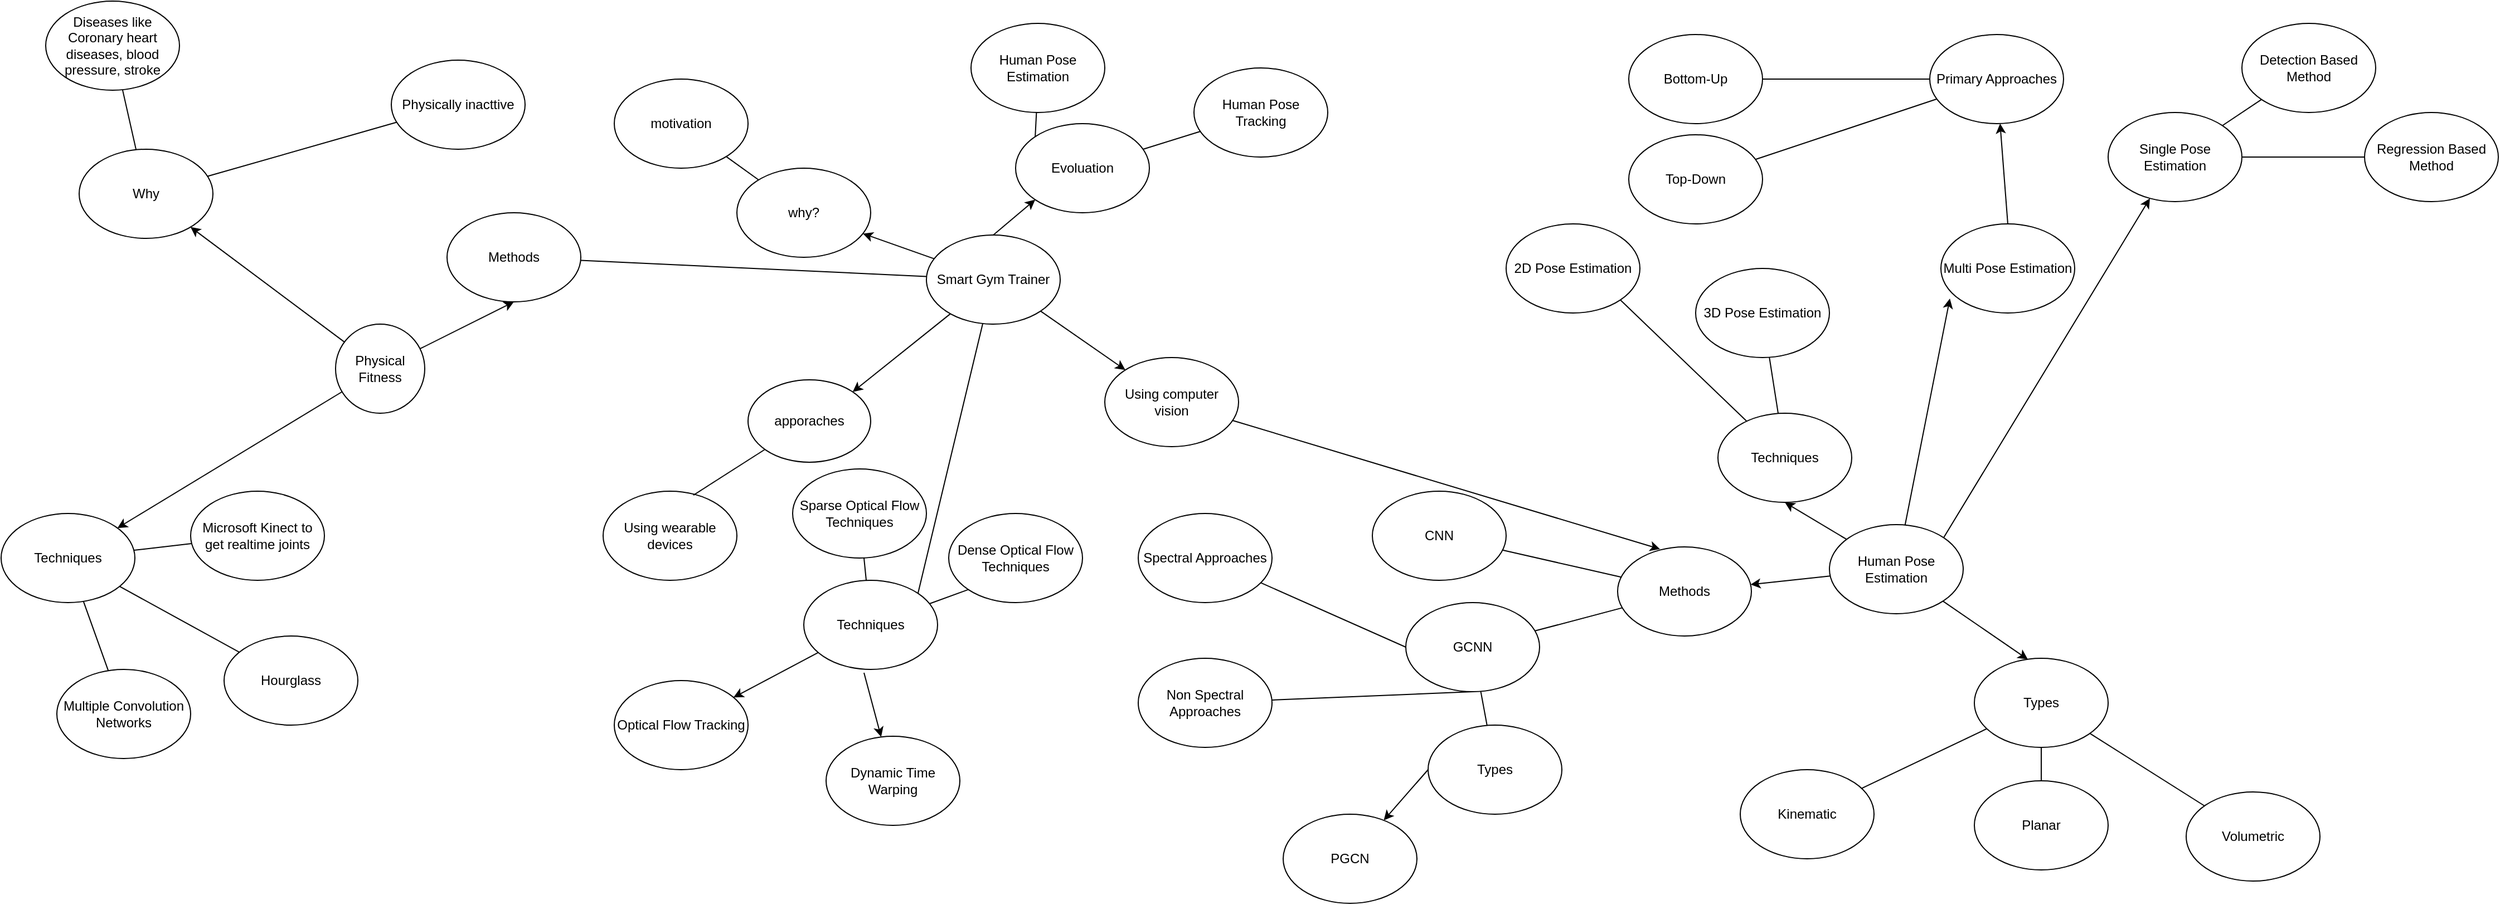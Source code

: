 <mxfile version="18.2.0" type="github">
  <diagram id="6a731a19-8d31-9384-78a2-239565b7b9f0" name="Page-1">
    <mxGraphModel dx="3760" dy="737" grid="1" gridSize="10" guides="1" tooltips="1" connect="1" arrows="1" fold="1" page="1" pageScale="1" pageWidth="1169" pageHeight="827" background="none" math="0" shadow="0">
      <root>
        <mxCell id="0" />
        <mxCell id="1" parent="0" />
        <mxCell id="kBjCQtuUGjo8xMoTbUDO-1546" value="Human Pose Estimation" style="ellipse;whiteSpace=wrap;html=1;" parent="1" vertex="1">
          <mxGeometry x="260" y="470" width="120" height="80" as="geometry" />
        </mxCell>
        <mxCell id="kBjCQtuUGjo8xMoTbUDO-1547" value="Techniques&lt;br&gt;" style="ellipse;whiteSpace=wrap;html=1;" parent="1" vertex="1">
          <mxGeometry x="160" y="370" width="120" height="80" as="geometry" />
        </mxCell>
        <mxCell id="kBjCQtuUGjo8xMoTbUDO-1548" value="2D Pose Estimation" style="ellipse;whiteSpace=wrap;html=1;" parent="1" vertex="1">
          <mxGeometry x="-30" y="200" width="120" height="80" as="geometry" />
        </mxCell>
        <mxCell id="kBjCQtuUGjo8xMoTbUDO-1549" value="3D Pose Estimation" style="ellipse;whiteSpace=wrap;html=1;" parent="1" vertex="1">
          <mxGeometry x="140" y="240" width="120" height="80" as="geometry" />
        </mxCell>
        <mxCell id="kBjCQtuUGjo8xMoTbUDO-1550" value="" style="endArrow=classic;html=1;rounded=0;entryX=0.5;entryY=1;entryDx=0;entryDy=0;" parent="1" source="kBjCQtuUGjo8xMoTbUDO-1546" target="kBjCQtuUGjo8xMoTbUDO-1547" edge="1">
          <mxGeometry width="50" height="50" relative="1" as="geometry">
            <mxPoint x="780" y="620" as="sourcePoint" />
            <mxPoint x="830" y="570" as="targetPoint" />
          </mxGeometry>
        </mxCell>
        <mxCell id="kBjCQtuUGjo8xMoTbUDO-1551" value="" style="endArrow=none;html=1;rounded=0;entryX=1;entryY=1;entryDx=0;entryDy=0;" parent="1" source="kBjCQtuUGjo8xMoTbUDO-1547" target="kBjCQtuUGjo8xMoTbUDO-1548" edge="1">
          <mxGeometry width="50" height="50" relative="1" as="geometry">
            <mxPoint x="780" y="620" as="sourcePoint" />
            <mxPoint x="830" y="570" as="targetPoint" />
          </mxGeometry>
        </mxCell>
        <mxCell id="kBjCQtuUGjo8xMoTbUDO-1552" value="" style="endArrow=none;html=1;rounded=0;" parent="1" source="kBjCQtuUGjo8xMoTbUDO-1547" target="kBjCQtuUGjo8xMoTbUDO-1549" edge="1">
          <mxGeometry width="50" height="50" relative="1" as="geometry">
            <mxPoint x="780" y="620" as="sourcePoint" />
            <mxPoint x="830" y="570" as="targetPoint" />
          </mxGeometry>
        </mxCell>
        <mxCell id="kBjCQtuUGjo8xMoTbUDO-1553" value="Types" style="ellipse;whiteSpace=wrap;html=1;" parent="1" vertex="1">
          <mxGeometry x="390" y="590" width="120" height="80" as="geometry" />
        </mxCell>
        <mxCell id="kBjCQtuUGjo8xMoTbUDO-1554" value="" style="endArrow=classic;html=1;rounded=0;entryX=0.4;entryY=0.013;entryDx=0;entryDy=0;entryPerimeter=0;" parent="1" source="kBjCQtuUGjo8xMoTbUDO-1546" target="kBjCQtuUGjo8xMoTbUDO-1553" edge="1">
          <mxGeometry width="50" height="50" relative="1" as="geometry">
            <mxPoint x="780" y="620" as="sourcePoint" />
            <mxPoint x="830" y="570" as="targetPoint" />
          </mxGeometry>
        </mxCell>
        <mxCell id="kBjCQtuUGjo8xMoTbUDO-1555" value="Kinematic" style="ellipse;whiteSpace=wrap;html=1;" parent="1" vertex="1">
          <mxGeometry x="180" y="690" width="120" height="80" as="geometry" />
        </mxCell>
        <mxCell id="kBjCQtuUGjo8xMoTbUDO-1556" value="Planar" style="ellipse;whiteSpace=wrap;html=1;" parent="1" vertex="1">
          <mxGeometry x="390" y="700" width="120" height="80" as="geometry" />
        </mxCell>
        <mxCell id="kBjCQtuUGjo8xMoTbUDO-1557" value="Volumetric" style="ellipse;whiteSpace=wrap;html=1;" parent="1" vertex="1">
          <mxGeometry x="580" y="710" width="120" height="80" as="geometry" />
        </mxCell>
        <mxCell id="kBjCQtuUGjo8xMoTbUDO-1558" value="" style="endArrow=none;html=1;rounded=0;" parent="1" source="kBjCQtuUGjo8xMoTbUDO-1555" target="kBjCQtuUGjo8xMoTbUDO-1553" edge="1">
          <mxGeometry width="50" height="50" relative="1" as="geometry">
            <mxPoint x="780" y="620" as="sourcePoint" />
            <mxPoint x="830" y="570" as="targetPoint" />
          </mxGeometry>
        </mxCell>
        <mxCell id="kBjCQtuUGjo8xMoTbUDO-1559" value="" style="endArrow=none;html=1;rounded=0;" parent="1" source="kBjCQtuUGjo8xMoTbUDO-1556" target="kBjCQtuUGjo8xMoTbUDO-1553" edge="1">
          <mxGeometry width="50" height="50" relative="1" as="geometry">
            <mxPoint x="780" y="620" as="sourcePoint" />
            <mxPoint x="830" y="570" as="targetPoint" />
          </mxGeometry>
        </mxCell>
        <mxCell id="kBjCQtuUGjo8xMoTbUDO-1560" value="" style="endArrow=none;html=1;rounded=0;" parent="1" source="kBjCQtuUGjo8xMoTbUDO-1553" target="kBjCQtuUGjo8xMoTbUDO-1557" edge="1">
          <mxGeometry width="50" height="50" relative="1" as="geometry">
            <mxPoint x="780" y="620" as="sourcePoint" />
            <mxPoint x="830" y="570" as="targetPoint" />
          </mxGeometry>
        </mxCell>
        <mxCell id="kBjCQtuUGjo8xMoTbUDO-1561" value="Primary Approaches" style="ellipse;whiteSpace=wrap;html=1;" parent="1" vertex="1">
          <mxGeometry x="350" y="30" width="120" height="80" as="geometry" />
        </mxCell>
        <mxCell id="kBjCQtuUGjo8xMoTbUDO-1562" value="" style="endArrow=classic;html=1;rounded=0;exitX=0.5;exitY=0;exitDx=0;exitDy=0;" parent="1" source="kBjCQtuUGjo8xMoTbUDO-1570" target="kBjCQtuUGjo8xMoTbUDO-1561" edge="1">
          <mxGeometry width="50" height="50" relative="1" as="geometry">
            <mxPoint x="780" y="620" as="sourcePoint" />
            <mxPoint x="830" y="570" as="targetPoint" />
          </mxGeometry>
        </mxCell>
        <mxCell id="kBjCQtuUGjo8xMoTbUDO-1563" value="Bottom-Up" style="ellipse;whiteSpace=wrap;html=1;" parent="1" vertex="1">
          <mxGeometry x="80" y="30" width="120" height="80" as="geometry" />
        </mxCell>
        <mxCell id="kBjCQtuUGjo8xMoTbUDO-1564" value="Top-Down" style="ellipse;whiteSpace=wrap;html=1;" parent="1" vertex="1">
          <mxGeometry x="80" y="120" width="120" height="80" as="geometry" />
        </mxCell>
        <mxCell id="kBjCQtuUGjo8xMoTbUDO-1565" value="" style="endArrow=none;html=1;rounded=0;" parent="1" source="kBjCQtuUGjo8xMoTbUDO-1561" target="kBjCQtuUGjo8xMoTbUDO-1564" edge="1">
          <mxGeometry width="50" height="50" relative="1" as="geometry">
            <mxPoint x="780" y="620" as="sourcePoint" />
            <mxPoint x="830" y="570" as="targetPoint" />
          </mxGeometry>
        </mxCell>
        <mxCell id="kBjCQtuUGjo8xMoTbUDO-1566" value="" style="endArrow=none;html=1;rounded=0;" parent="1" source="kBjCQtuUGjo8xMoTbUDO-1561" target="kBjCQtuUGjo8xMoTbUDO-1563" edge="1">
          <mxGeometry width="50" height="50" relative="1" as="geometry">
            <mxPoint x="780" y="620" as="sourcePoint" />
            <mxPoint x="830" y="570" as="targetPoint" />
          </mxGeometry>
        </mxCell>
        <mxCell id="kBjCQtuUGjo8xMoTbUDO-1567" value="Methods" style="ellipse;whiteSpace=wrap;html=1;" parent="1" vertex="1">
          <mxGeometry x="70" y="490" width="120" height="80" as="geometry" />
        </mxCell>
        <mxCell id="kBjCQtuUGjo8xMoTbUDO-1568" value="" style="endArrow=classic;html=1;rounded=0;" parent="1" source="kBjCQtuUGjo8xMoTbUDO-1546" target="kBjCQtuUGjo8xMoTbUDO-1567" edge="1">
          <mxGeometry width="50" height="50" relative="1" as="geometry">
            <mxPoint x="520" y="620" as="sourcePoint" />
            <mxPoint x="570" y="570" as="targetPoint" />
          </mxGeometry>
        </mxCell>
        <mxCell id="kBjCQtuUGjo8xMoTbUDO-1569" value="Single Pose Estimation" style="ellipse;whiteSpace=wrap;html=1;" parent="1" vertex="1">
          <mxGeometry x="510" y="100" width="120" height="80" as="geometry" />
        </mxCell>
        <mxCell id="kBjCQtuUGjo8xMoTbUDO-1570" value="Multi Pose Estimation" style="ellipse;whiteSpace=wrap;html=1;" parent="1" vertex="1">
          <mxGeometry x="360" y="200" width="120" height="80" as="geometry" />
        </mxCell>
        <mxCell id="kBjCQtuUGjo8xMoTbUDO-1571" value="" style="endArrow=classic;html=1;rounded=0;exitX=1;exitY=0;exitDx=0;exitDy=0;" parent="1" source="kBjCQtuUGjo8xMoTbUDO-1546" target="kBjCQtuUGjo8xMoTbUDO-1569" edge="1">
          <mxGeometry width="50" height="50" relative="1" as="geometry">
            <mxPoint x="350" y="420" as="sourcePoint" />
            <mxPoint x="400" y="370" as="targetPoint" />
          </mxGeometry>
        </mxCell>
        <mxCell id="kBjCQtuUGjo8xMoTbUDO-1572" value="" style="endArrow=classic;html=1;rounded=0;entryX=0.067;entryY=0.838;entryDx=0;entryDy=0;entryPerimeter=0;" parent="1" source="kBjCQtuUGjo8xMoTbUDO-1546" target="kBjCQtuUGjo8xMoTbUDO-1570" edge="1">
          <mxGeometry width="50" height="50" relative="1" as="geometry">
            <mxPoint x="350" y="420" as="sourcePoint" />
            <mxPoint x="400" y="370" as="targetPoint" />
          </mxGeometry>
        </mxCell>
        <mxCell id="kBjCQtuUGjo8xMoTbUDO-1573" value="Regression Based Method" style="ellipse;whiteSpace=wrap;html=1;" parent="1" vertex="1">
          <mxGeometry x="740" y="100" width="120" height="80" as="geometry" />
        </mxCell>
        <mxCell id="kBjCQtuUGjo8xMoTbUDO-1574" value="Detection Based Method" style="ellipse;whiteSpace=wrap;html=1;" parent="1" vertex="1">
          <mxGeometry x="630" y="20" width="120" height="80" as="geometry" />
        </mxCell>
        <mxCell id="kBjCQtuUGjo8xMoTbUDO-1575" value="" style="endArrow=none;html=1;rounded=0;" parent="1" source="kBjCQtuUGjo8xMoTbUDO-1569" target="kBjCQtuUGjo8xMoTbUDO-1574" edge="1">
          <mxGeometry width="50" height="50" relative="1" as="geometry">
            <mxPoint x="350" y="410" as="sourcePoint" />
            <mxPoint x="400" y="360" as="targetPoint" />
          </mxGeometry>
        </mxCell>
        <mxCell id="kBjCQtuUGjo8xMoTbUDO-1576" value="" style="endArrow=none;html=1;rounded=0;" parent="1" source="kBjCQtuUGjo8xMoTbUDO-1569" target="kBjCQtuUGjo8xMoTbUDO-1573" edge="1">
          <mxGeometry width="50" height="50" relative="1" as="geometry">
            <mxPoint x="350" y="280" as="sourcePoint" />
            <mxPoint x="400" y="230" as="targetPoint" />
          </mxGeometry>
        </mxCell>
        <mxCell id="kBjCQtuUGjo8xMoTbUDO-1577" value="CNN" style="ellipse;whiteSpace=wrap;html=1;" parent="1" vertex="1">
          <mxGeometry x="-150" y="440" width="120" height="80" as="geometry" />
        </mxCell>
        <mxCell id="kBjCQtuUGjo8xMoTbUDO-1578" value="GCNN" style="ellipse;whiteSpace=wrap;html=1;" parent="1" vertex="1">
          <mxGeometry x="-120" y="540" width="120" height="80" as="geometry" />
        </mxCell>
        <mxCell id="kBjCQtuUGjo8xMoTbUDO-1579" value="" style="endArrow=none;html=1;rounded=0;" parent="1" source="kBjCQtuUGjo8xMoTbUDO-1577" target="kBjCQtuUGjo8xMoTbUDO-1567" edge="1">
          <mxGeometry width="50" height="50" relative="1" as="geometry">
            <mxPoint x="350" y="480" as="sourcePoint" />
            <mxPoint x="400" y="430" as="targetPoint" />
          </mxGeometry>
        </mxCell>
        <mxCell id="kBjCQtuUGjo8xMoTbUDO-1580" value="" style="endArrow=none;html=1;rounded=0;" parent="1" source="kBjCQtuUGjo8xMoTbUDO-1578" target="kBjCQtuUGjo8xMoTbUDO-1567" edge="1">
          <mxGeometry width="50" height="50" relative="1" as="geometry">
            <mxPoint x="350" y="480" as="sourcePoint" />
            <mxPoint x="400" y="430" as="targetPoint" />
          </mxGeometry>
        </mxCell>
        <mxCell id="kBjCQtuUGjo8xMoTbUDO-1581" value="Spectral Approaches" style="ellipse;whiteSpace=wrap;html=1;" parent="1" vertex="1">
          <mxGeometry x="-360" y="460" width="120" height="80" as="geometry" />
        </mxCell>
        <mxCell id="kBjCQtuUGjo8xMoTbUDO-1582" value="Non Spectral Approaches" style="ellipse;whiteSpace=wrap;html=1;" parent="1" vertex="1">
          <mxGeometry x="-360" y="590" width="120" height="80" as="geometry" />
        </mxCell>
        <mxCell id="kBjCQtuUGjo8xMoTbUDO-1583" value="" style="endArrow=none;html=1;rounded=0;entryX=0;entryY=0.5;entryDx=0;entryDy=0;" parent="1" source="kBjCQtuUGjo8xMoTbUDO-1581" target="kBjCQtuUGjo8xMoTbUDO-1578" edge="1">
          <mxGeometry width="50" height="50" relative="1" as="geometry">
            <mxPoint x="-170" y="655" as="sourcePoint" />
            <mxPoint x="-120" y="605" as="targetPoint" />
          </mxGeometry>
        </mxCell>
        <mxCell id="kBjCQtuUGjo8xMoTbUDO-1584" value="" style="endArrow=none;html=1;rounded=0;entryX=0.5;entryY=1;entryDx=0;entryDy=0;" parent="1" source="kBjCQtuUGjo8xMoTbUDO-1582" target="kBjCQtuUGjo8xMoTbUDO-1578" edge="1">
          <mxGeometry width="50" height="50" relative="1" as="geometry">
            <mxPoint x="350" y="600" as="sourcePoint" />
            <mxPoint x="400" y="550" as="targetPoint" />
          </mxGeometry>
        </mxCell>
        <mxCell id="kBjCQtuUGjo8xMoTbUDO-1585" value="Types" style="ellipse;whiteSpace=wrap;html=1;" parent="1" vertex="1">
          <mxGeometry x="-100" y="650" width="120" height="80" as="geometry" />
        </mxCell>
        <mxCell id="kBjCQtuUGjo8xMoTbUDO-1586" value="" style="endArrow=none;html=1;rounded=0;" parent="1" source="kBjCQtuUGjo8xMoTbUDO-1585" target="kBjCQtuUGjo8xMoTbUDO-1578" edge="1">
          <mxGeometry width="50" height="50" relative="1" as="geometry">
            <mxPoint x="350" y="600" as="sourcePoint" />
            <mxPoint x="400" y="550" as="targetPoint" />
          </mxGeometry>
        </mxCell>
        <mxCell id="kBjCQtuUGjo8xMoTbUDO-1587" value="PGCN" style="ellipse;whiteSpace=wrap;html=1;" parent="1" vertex="1">
          <mxGeometry x="-230" y="730" width="120" height="80" as="geometry" />
        </mxCell>
        <mxCell id="kBjCQtuUGjo8xMoTbUDO-1589" value="" style="endArrow=classic;html=1;rounded=0;exitX=0;exitY=0.5;exitDx=0;exitDy=0;" parent="1" source="kBjCQtuUGjo8xMoTbUDO-1585" target="kBjCQtuUGjo8xMoTbUDO-1587" edge="1">
          <mxGeometry width="50" height="50" relative="1" as="geometry">
            <mxPoint x="350" y="600" as="sourcePoint" />
            <mxPoint x="400" y="550" as="targetPoint" />
          </mxGeometry>
        </mxCell>
        <mxCell id="kBjCQtuUGjo8xMoTbUDO-1590" value="Physical Fitness" style="ellipse;whiteSpace=wrap;html=1;aspect=fixed;" parent="1" vertex="1">
          <mxGeometry x="-1080" y="290" width="80" height="80" as="geometry" />
        </mxCell>
        <mxCell id="kBjCQtuUGjo8xMoTbUDO-1591" value="Why" style="ellipse;whiteSpace=wrap;html=1;" parent="1" vertex="1">
          <mxGeometry x="-1310" y="133" width="120" height="80" as="geometry" />
        </mxCell>
        <mxCell id="kBjCQtuUGjo8xMoTbUDO-1593" value="" style="endArrow=classic;html=1;rounded=0;" parent="1" source="kBjCQtuUGjo8xMoTbUDO-1590" target="kBjCQtuUGjo8xMoTbUDO-1591" edge="1">
          <mxGeometry width="50" height="50" relative="1" as="geometry">
            <mxPoint x="770" y="600" as="sourcePoint" />
            <mxPoint x="820" y="550" as="targetPoint" />
          </mxGeometry>
        </mxCell>
        <mxCell id="kBjCQtuUGjo8xMoTbUDO-1594" value="Methods" style="ellipse;whiteSpace=wrap;html=1;" parent="1" vertex="1">
          <mxGeometry x="-980" y="190" width="120" height="80" as="geometry" />
        </mxCell>
        <mxCell id="kBjCQtuUGjo8xMoTbUDO-1595" value="" style="endArrow=classic;html=1;rounded=0;entryX=0.5;entryY=1;entryDx=0;entryDy=0;" parent="1" source="kBjCQtuUGjo8xMoTbUDO-1590" target="kBjCQtuUGjo8xMoTbUDO-1594" edge="1">
          <mxGeometry width="50" height="50" relative="1" as="geometry">
            <mxPoint x="770" y="600" as="sourcePoint" />
            <mxPoint x="820" y="550" as="targetPoint" />
          </mxGeometry>
        </mxCell>
        <mxCell id="kBjCQtuUGjo8xMoTbUDO-1596" value="Diseases like Coronary heart diseases, blood pressure, stroke" style="ellipse;whiteSpace=wrap;html=1;" parent="1" vertex="1">
          <mxGeometry x="-1340" width="120" height="80" as="geometry" />
        </mxCell>
        <mxCell id="kBjCQtuUGjo8xMoTbUDO-1597" value="" style="endArrow=none;html=1;rounded=0;" parent="1" source="kBjCQtuUGjo8xMoTbUDO-1591" target="kBjCQtuUGjo8xMoTbUDO-1596" edge="1">
          <mxGeometry width="50" height="50" relative="1" as="geometry">
            <mxPoint x="-1065" y="433" as="sourcePoint" />
            <mxPoint x="-1015" y="383" as="targetPoint" />
          </mxGeometry>
        </mxCell>
        <mxCell id="kBjCQtuUGjo8xMoTbUDO-1598" value="Physically inacttive" style="ellipse;whiteSpace=wrap;html=1;" parent="1" vertex="1">
          <mxGeometry x="-1030" y="53" width="120" height="80" as="geometry" />
        </mxCell>
        <mxCell id="kBjCQtuUGjo8xMoTbUDO-1599" value="" style="endArrow=none;html=1;rounded=0;" parent="1" source="kBjCQtuUGjo8xMoTbUDO-1591" target="kBjCQtuUGjo8xMoTbUDO-1598" edge="1">
          <mxGeometry width="50" height="50" relative="1" as="geometry">
            <mxPoint x="-1065" y="333" as="sourcePoint" />
            <mxPoint x="-1015" y="283" as="targetPoint" />
          </mxGeometry>
        </mxCell>
        <mxCell id="kBjCQtuUGjo8xMoTbUDO-1600" value="Techniques" style="ellipse;whiteSpace=wrap;html=1;" parent="1" vertex="1">
          <mxGeometry x="-1380" y="460" width="120" height="80" as="geometry" />
        </mxCell>
        <mxCell id="kBjCQtuUGjo8xMoTbUDO-1602" value="" style="endArrow=classic;html=1;rounded=0;" parent="1" source="kBjCQtuUGjo8xMoTbUDO-1590" target="kBjCQtuUGjo8xMoTbUDO-1600" edge="1">
          <mxGeometry width="50" height="50" relative="1" as="geometry">
            <mxPoint x="730" y="480" as="sourcePoint" />
            <mxPoint x="780" y="430" as="targetPoint" />
          </mxGeometry>
        </mxCell>
        <mxCell id="kBjCQtuUGjo8xMoTbUDO-1604" value="Hourglass" style="ellipse;whiteSpace=wrap;html=1;" parent="1" vertex="1">
          <mxGeometry x="-1180" y="570" width="120" height="80" as="geometry" />
        </mxCell>
        <mxCell id="kBjCQtuUGjo8xMoTbUDO-1605" value="Microsoft Kinect to get realtime joints" style="ellipse;whiteSpace=wrap;html=1;" parent="1" vertex="1">
          <mxGeometry x="-1210" y="440" width="120" height="80" as="geometry" />
        </mxCell>
        <mxCell id="kBjCQtuUGjo8xMoTbUDO-1607" value="Multiple Convolution Networks" style="ellipse;whiteSpace=wrap;html=1;" parent="1" vertex="1">
          <mxGeometry x="-1330" y="600" width="120" height="80" as="geometry" />
        </mxCell>
        <mxCell id="kBjCQtuUGjo8xMoTbUDO-1610" value="" style="endArrow=none;html=1;rounded=0;" parent="1" source="kBjCQtuUGjo8xMoTbUDO-1600" target="kBjCQtuUGjo8xMoTbUDO-1607" edge="1">
          <mxGeometry width="50" height="50" relative="1" as="geometry">
            <mxPoint x="-1360" y="380" as="sourcePoint" />
            <mxPoint x="-1310" y="330" as="targetPoint" />
          </mxGeometry>
        </mxCell>
        <mxCell id="kBjCQtuUGjo8xMoTbUDO-1612" value="" style="endArrow=none;html=1;rounded=0;" parent="1" source="kBjCQtuUGjo8xMoTbUDO-1600" target="kBjCQtuUGjo8xMoTbUDO-1605" edge="1">
          <mxGeometry width="50" height="50" relative="1" as="geometry">
            <mxPoint x="-1360" y="380" as="sourcePoint" />
            <mxPoint x="-1310" y="330" as="targetPoint" />
          </mxGeometry>
        </mxCell>
        <mxCell id="kBjCQtuUGjo8xMoTbUDO-1613" value="" style="endArrow=none;html=1;rounded=0;" parent="1" source="kBjCQtuUGjo8xMoTbUDO-1600" target="kBjCQtuUGjo8xMoTbUDO-1604" edge="1">
          <mxGeometry width="50" height="50" relative="1" as="geometry">
            <mxPoint x="-1360" y="380" as="sourcePoint" />
            <mxPoint x="-1310" y="330" as="targetPoint" />
          </mxGeometry>
        </mxCell>
        <mxCell id="kBjCQtuUGjo8xMoTbUDO-1614" value="Smart Gym Trainer" style="ellipse;whiteSpace=wrap;html=1;" parent="1" vertex="1">
          <mxGeometry x="-550" y="210" width="120" height="80" as="geometry" />
        </mxCell>
        <mxCell id="kBjCQtuUGjo8xMoTbUDO-1615" value="Evoluation" style="ellipse;whiteSpace=wrap;html=1;" parent="1" vertex="1">
          <mxGeometry x="-470" y="110" width="120" height="80" as="geometry" />
        </mxCell>
        <mxCell id="kBjCQtuUGjo8xMoTbUDO-1616" value="" style="endArrow=classic;html=1;rounded=0;exitX=0.5;exitY=0;exitDx=0;exitDy=0;entryX=0;entryY=1;entryDx=0;entryDy=0;" parent="1" source="kBjCQtuUGjo8xMoTbUDO-1614" target="kBjCQtuUGjo8xMoTbUDO-1615" edge="1">
          <mxGeometry width="50" height="50" relative="1" as="geometry">
            <mxPoint x="-400" y="275" as="sourcePoint" />
            <mxPoint x="-350" y="225" as="targetPoint" />
          </mxGeometry>
        </mxCell>
        <mxCell id="kBjCQtuUGjo8xMoTbUDO-1617" value="Human Pose Estimation" style="ellipse;whiteSpace=wrap;html=1;" parent="1" vertex="1">
          <mxGeometry x="-510" y="20" width="120" height="80" as="geometry" />
        </mxCell>
        <mxCell id="kBjCQtuUGjo8xMoTbUDO-1618" value="Human Pose Tracking" style="ellipse;whiteSpace=wrap;html=1;" parent="1" vertex="1">
          <mxGeometry x="-310" y="60" width="120" height="80" as="geometry" />
        </mxCell>
        <mxCell id="kBjCQtuUGjo8xMoTbUDO-1619" value="" style="endArrow=none;html=1;rounded=0;exitX=0;exitY=0;exitDx=0;exitDy=0;" parent="1" source="kBjCQtuUGjo8xMoTbUDO-1615" target="kBjCQtuUGjo8xMoTbUDO-1617" edge="1">
          <mxGeometry width="50" height="50" relative="1" as="geometry">
            <mxPoint x="100" y="250" as="sourcePoint" />
            <mxPoint x="150" y="200" as="targetPoint" />
          </mxGeometry>
        </mxCell>
        <mxCell id="kBjCQtuUGjo8xMoTbUDO-1620" value="" style="endArrow=none;html=1;rounded=0;" parent="1" source="kBjCQtuUGjo8xMoTbUDO-1615" target="kBjCQtuUGjo8xMoTbUDO-1618" edge="1">
          <mxGeometry width="50" height="50" relative="1" as="geometry">
            <mxPoint x="100" y="250" as="sourcePoint" />
            <mxPoint x="150" y="200" as="targetPoint" />
          </mxGeometry>
        </mxCell>
        <mxCell id="Zgwb3vR_fiv5eUfwZVeL-1" value="apporaches" style="ellipse;whiteSpace=wrap;html=1;" parent="1" vertex="1">
          <mxGeometry x="-710" y="340" width="110" height="74" as="geometry" />
        </mxCell>
        <mxCell id="Zgwb3vR_fiv5eUfwZVeL-2" value="" style="endArrow=classic;html=1;rounded=0;entryX=1;entryY=0;entryDx=0;entryDy=0;" parent="1" source="kBjCQtuUGjo8xMoTbUDO-1614" target="Zgwb3vR_fiv5eUfwZVeL-1" edge="1">
          <mxGeometry width="50" height="50" relative="1" as="geometry">
            <mxPoint x="-530" y="360" as="sourcePoint" />
            <mxPoint x="-590" y="330" as="targetPoint" />
          </mxGeometry>
        </mxCell>
        <mxCell id="Zgwb3vR_fiv5eUfwZVeL-4" value="Using wearable devices" style="ellipse;whiteSpace=wrap;html=1;" parent="1" vertex="1">
          <mxGeometry x="-840" y="440" width="120" height="80" as="geometry" />
        </mxCell>
        <mxCell id="Zgwb3vR_fiv5eUfwZVeL-5" value="" style="endArrow=none;html=1;rounded=0;exitX=0.675;exitY=0.044;exitDx=0;exitDy=0;exitPerimeter=0;" parent="1" source="Zgwb3vR_fiv5eUfwZVeL-4" target="Zgwb3vR_fiv5eUfwZVeL-1" edge="1">
          <mxGeometry width="50" height="50" relative="1" as="geometry">
            <mxPoint x="-530" y="350" as="sourcePoint" />
            <mxPoint x="-480" y="300" as="targetPoint" />
          </mxGeometry>
        </mxCell>
        <mxCell id="Zgwb3vR_fiv5eUfwZVeL-6" value="why?" style="ellipse;whiteSpace=wrap;html=1;" parent="1" vertex="1">
          <mxGeometry x="-720" y="150" width="120" height="80" as="geometry" />
        </mxCell>
        <mxCell id="Zgwb3vR_fiv5eUfwZVeL-7" value="" style="endArrow=classic;html=1;rounded=0;" parent="1" source="kBjCQtuUGjo8xMoTbUDO-1614" target="Zgwb3vR_fiv5eUfwZVeL-6" edge="1">
          <mxGeometry width="50" height="50" relative="1" as="geometry">
            <mxPoint x="-510" y="290" as="sourcePoint" />
            <mxPoint x="-460" y="240" as="targetPoint" />
          </mxGeometry>
        </mxCell>
        <mxCell id="Zgwb3vR_fiv5eUfwZVeL-8" value="motivation" style="ellipse;whiteSpace=wrap;html=1;" parent="1" vertex="1">
          <mxGeometry x="-830" y="70" width="120" height="80" as="geometry" />
        </mxCell>
        <mxCell id="Zgwb3vR_fiv5eUfwZVeL-9" value="" style="endArrow=none;html=1;rounded=0;" parent="1" source="Zgwb3vR_fiv5eUfwZVeL-8" target="Zgwb3vR_fiv5eUfwZVeL-6" edge="1">
          <mxGeometry width="50" height="50" relative="1" as="geometry">
            <mxPoint x="-510" y="290" as="sourcePoint" />
            <mxPoint x="-460" y="240" as="targetPoint" />
          </mxGeometry>
        </mxCell>
        <mxCell id="Be9j7xjUndWvLuiBYSfS-1" value="Optical Flow Tracking" style="ellipse;whiteSpace=wrap;html=1;" parent="1" vertex="1">
          <mxGeometry x="-830" y="610" width="120" height="80" as="geometry" />
        </mxCell>
        <mxCell id="Be9j7xjUndWvLuiBYSfS-2" value="Techniques" style="ellipse;whiteSpace=wrap;html=1;" parent="1" vertex="1">
          <mxGeometry x="-660" y="520" width="120" height="80" as="geometry" />
        </mxCell>
        <mxCell id="Be9j7xjUndWvLuiBYSfS-3" value="" style="endArrow=classic;html=1;rounded=0;" parent="1" source="Be9j7xjUndWvLuiBYSfS-2" target="Be9j7xjUndWvLuiBYSfS-1" edge="1">
          <mxGeometry width="50" height="50" relative="1" as="geometry">
            <mxPoint x="-470" y="400" as="sourcePoint" />
            <mxPoint x="-420" y="350" as="targetPoint" />
          </mxGeometry>
        </mxCell>
        <mxCell id="Be9j7xjUndWvLuiBYSfS-4" value="Sparse Optical Flow Techniques" style="ellipse;whiteSpace=wrap;html=1;" parent="1" vertex="1">
          <mxGeometry x="-670" y="420" width="120" height="80" as="geometry" />
        </mxCell>
        <mxCell id="Be9j7xjUndWvLuiBYSfS-5" value="Dense Optical Flow Techniques" style="ellipse;whiteSpace=wrap;html=1;" parent="1" vertex="1">
          <mxGeometry x="-530" y="460" width="120" height="80" as="geometry" />
        </mxCell>
        <mxCell id="Be9j7xjUndWvLuiBYSfS-6" value="" style="endArrow=none;html=1;rounded=0;" parent="1" source="Be9j7xjUndWvLuiBYSfS-2" target="Be9j7xjUndWvLuiBYSfS-4" edge="1">
          <mxGeometry width="50" height="50" relative="1" as="geometry">
            <mxPoint x="-470" y="390" as="sourcePoint" />
            <mxPoint x="-420" y="340" as="targetPoint" />
          </mxGeometry>
        </mxCell>
        <mxCell id="Be9j7xjUndWvLuiBYSfS-7" value="" style="endArrow=none;html=1;rounded=0;entryX=0;entryY=1;entryDx=0;entryDy=0;" parent="1" source="Be9j7xjUndWvLuiBYSfS-2" target="Be9j7xjUndWvLuiBYSfS-5" edge="1">
          <mxGeometry width="50" height="50" relative="1" as="geometry">
            <mxPoint x="-470" y="390" as="sourcePoint" />
            <mxPoint x="-420" y="340" as="targetPoint" />
          </mxGeometry>
        </mxCell>
        <mxCell id="Be9j7xjUndWvLuiBYSfS-8" value="Dynamic Time Warping" style="ellipse;whiteSpace=wrap;html=1;" parent="1" vertex="1">
          <mxGeometry x="-640" y="660" width="120" height="80" as="geometry" />
        </mxCell>
        <mxCell id="x81YabU_X82Pf5HjQrNx-1" value="Using computer vision" style="ellipse;whiteSpace=wrap;html=1;" vertex="1" parent="1">
          <mxGeometry x="-390" y="320" width="120" height="80" as="geometry" />
        </mxCell>
        <mxCell id="x81YabU_X82Pf5HjQrNx-4" value="" style="endArrow=classic;html=1;rounded=0;exitX=1;exitY=1;exitDx=0;exitDy=0;" edge="1" parent="1" source="kBjCQtuUGjo8xMoTbUDO-1614" target="x81YabU_X82Pf5HjQrNx-1">
          <mxGeometry width="50" height="50" relative="1" as="geometry">
            <mxPoint x="-480" y="220" as="sourcePoint" />
            <mxPoint x="-442.426" y="188.284" as="targetPoint" />
          </mxGeometry>
        </mxCell>
        <mxCell id="x81YabU_X82Pf5HjQrNx-5" value="" style="endArrow=classic;html=1;rounded=0;entryX=0.317;entryY=0.025;entryDx=0;entryDy=0;entryPerimeter=0;" edge="1" parent="1" source="x81YabU_X82Pf5HjQrNx-1" target="kBjCQtuUGjo8xMoTbUDO-1567">
          <mxGeometry width="50" height="50" relative="1" as="geometry">
            <mxPoint x="-437.574" y="288.284" as="sourcePoint" />
            <mxPoint x="-361.619" y="341.187" as="targetPoint" />
          </mxGeometry>
        </mxCell>
        <mxCell id="x81YabU_X82Pf5HjQrNx-6" value="" style="endArrow=classic;html=1;rounded=0;exitX=0.45;exitY=1.038;exitDx=0;exitDy=0;exitPerimeter=0;" edge="1" parent="1" source="Be9j7xjUndWvLuiBYSfS-2" target="Be9j7xjUndWvLuiBYSfS-8">
          <mxGeometry width="50" height="50" relative="1" as="geometry">
            <mxPoint x="-560" y="530" as="sourcePoint" />
            <mxPoint x="-510" y="480" as="targetPoint" />
          </mxGeometry>
        </mxCell>
        <mxCell id="x81YabU_X82Pf5HjQrNx-8" value="" style="endArrow=none;html=1;rounded=0;" edge="1" parent="1" source="kBjCQtuUGjo8xMoTbUDO-1594" target="kBjCQtuUGjo8xMoTbUDO-1614">
          <mxGeometry width="50" height="50" relative="1" as="geometry">
            <mxPoint x="-990" y="430" as="sourcePoint" />
            <mxPoint x="-940" y="380" as="targetPoint" />
          </mxGeometry>
        </mxCell>
        <mxCell id="x81YabU_X82Pf5HjQrNx-9" value="" style="endArrow=none;html=1;rounded=0;exitX=1;exitY=0;exitDx=0;exitDy=0;" edge="1" parent="1" source="Be9j7xjUndWvLuiBYSfS-2" target="kBjCQtuUGjo8xMoTbUDO-1614">
          <mxGeometry width="50" height="50" relative="1" as="geometry">
            <mxPoint x="-540" y="430" as="sourcePoint" />
            <mxPoint x="-490" y="380" as="targetPoint" />
          </mxGeometry>
        </mxCell>
      </root>
    </mxGraphModel>
  </diagram>
</mxfile>
